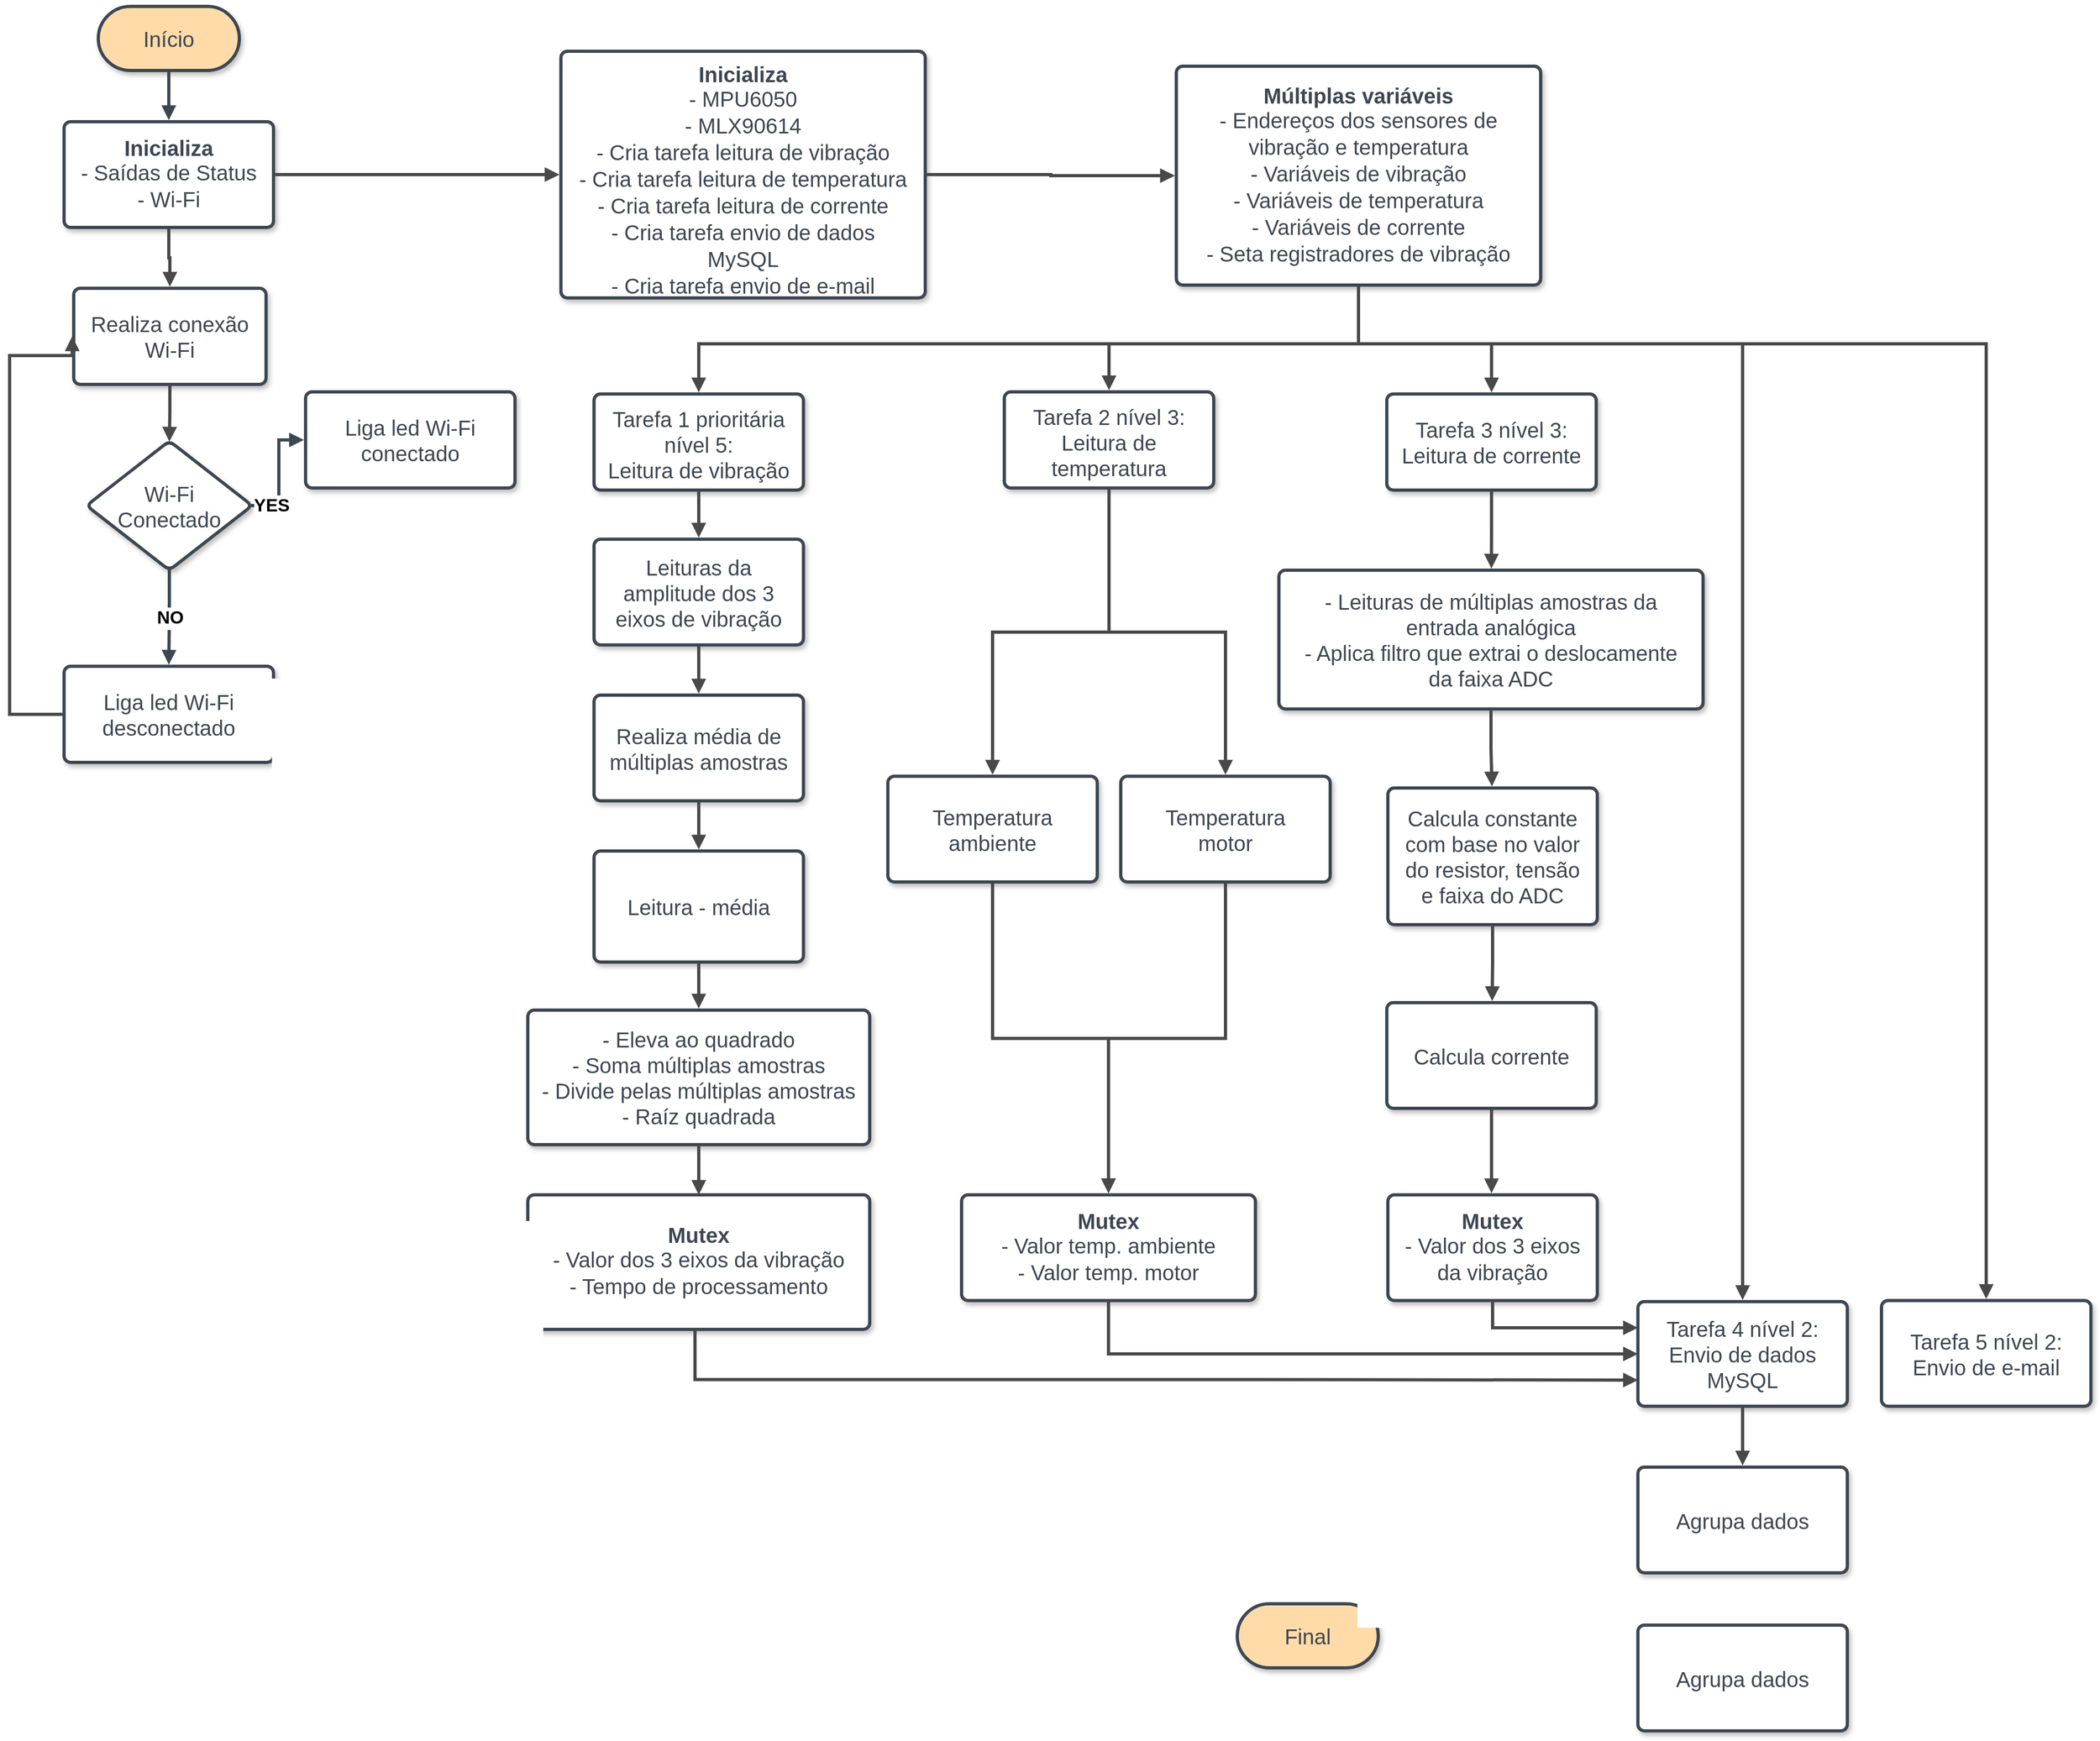 <mxfile version="24.8.0">
  <diagram name="Página-1" id="wW6nHEFgZ6jUK7Zu2He9">
    <mxGraphModel dx="2316" dy="1256" grid="1" gridSize="10" guides="1" tooltips="1" connect="1" arrows="1" fold="1" page="1" pageScale="1" pageWidth="1500" pageHeight="2400" math="0" shadow="0">
      <root>
        <mxCell id="0" />
        <mxCell id="1" parent="0" />
        <mxCell id="kIneLuP9A-6rgGFjxoqg-49" value="Início" style="html=1;overflow=block;blockSpacing=1;whiteSpace=wrap;rounded=1;arcSize=50;fontSize=20;fontFamily=Helvetica;fontColor=#3d4752;align=center;spacing=11.3;strokeColor=#3d4752;strokeOpacity=100;fillOpacity=100;shadow=1;fillColor=#ffdba9;strokeWidth=3;lucidId=YGcM8_aNu0eV;" vertex="1" parent="1">
          <mxGeometry x="141" y="54" width="132" height="60" as="geometry" />
        </mxCell>
        <mxCell id="kIneLuP9A-6rgGFjxoqg-50" value="&lt;div style=&quot;display: flex; justify-content: center; text-align: center; align-items: baseline; font-size: 0; line-height: 1.25;margin-top: -2px;&quot;&gt;&lt;span&gt;&lt;span style=&quot;font-size:20px;color:#3d4752;font-weight: bold;font-family: Helvetica;&quot;&gt;Inicializa&lt;/span&gt;&lt;span style=&quot;font-size:20px;color:#3d4752;font-family: Helvetica;&quot;&gt;&#xa;&lt;/span&gt;&lt;/span&gt;&lt;/div&gt;&lt;div style=&quot;display: flex; justify-content: center; text-align: center; align-items: baseline; font-size: 0; line-height: 1.25;margin-top: -2px;&quot;&gt;&lt;span&gt;&lt;span style=&quot;font-size:20px;color:#3d4752;font-family: Helvetica;&quot;&gt;- Saídas de Status&#xa;- Wi-Fi&lt;/span&gt;&lt;/span&gt;&lt;/div&gt;" style="html=1;overflow=block;blockSpacing=1;whiteSpace=wrap;fontSize=13;fontFamily=Helvetica;spacing=11.3;strokeColor=#3d4752;strokeOpacity=100;fillOpacity=100;rounded=1;absoluteArcSize=1;arcSize=12;shadow=1;fillColor=#ffffff;strokeWidth=3;lucidId=YGcM0Bxgonje;" vertex="1" parent="1">
          <mxGeometry x="109" y="162" width="196" height="99" as="geometry" />
        </mxCell>
        <mxCell id="kIneLuP9A-6rgGFjxoqg-51" value="" style="html=1;jettySize=18;whiteSpace=wrap;fontSize=13;fontFamily=Helvetica;strokeColor=#3d4752;strokeOpacity=100;strokeWidth=3;rounded=1;arcSize=0;edgeStyle=orthogonalEdgeStyle;startArrow=none;endArrow=block;endFill=1;exitX=0.5;exitY=1.025;exitPerimeter=0;entryX=0.5;entryY=-0.015;entryPerimeter=0;lucidId=YGcMHoneriRA;" edge="1" parent="1" source="kIneLuP9A-6rgGFjxoqg-49" target="kIneLuP9A-6rgGFjxoqg-50">
          <mxGeometry width="100" height="100" relative="1" as="geometry">
            <Array as="points" />
          </mxGeometry>
        </mxCell>
        <mxCell id="kIneLuP9A-6rgGFjxoqg-52" value="Realiza conexão Wi-Fi" style="html=1;overflow=block;blockSpacing=1;whiteSpace=wrap;fontSize=20;fontFamily=Helvetica;fontColor=#3d4752;align=center;spacing=11.3;strokeColor=#3d4752;strokeOpacity=100;fillOpacity=100;rounded=1;absoluteArcSize=1;arcSize=12;shadow=1;fillColor=#ffffff;strokeWidth=3;lucidId=BNcwj2-kDnB~;" vertex="1" parent="1">
          <mxGeometry x="118" y="318" width="180" height="90" as="geometry" />
        </mxCell>
        <mxCell id="kIneLuP9A-6rgGFjxoqg-53" value="Final" style="html=1;overflow=block;blockSpacing=1;whiteSpace=wrap;rounded=1;arcSize=50;fontSize=20;fontFamily=Helvetica;fontColor=#3d4752;align=center;spacing=11.3;strokeColor=#3d4752;strokeOpacity=100;fillOpacity=100;shadow=1;fillColor=#ffdba9;strokeWidth=3;lucidId=t1cwyaAYWCxq;" vertex="1" parent="1">
          <mxGeometry x="1207" y="1550" width="132" height="60" as="geometry" />
        </mxCell>
        <mxCell id="kIneLuP9A-6rgGFjxoqg-54" value="Wi-Fi Conectado" style="html=1;overflow=block;blockSpacing=1;whiteSpace=wrap;rhombus;fontSize=20;fontFamily=Helvetica;fontColor=#3d4752;align=center;spacing=11.3;strokeColor=#3d4752;strokeOpacity=100;fillOpacity=100;rounded=1;absoluteArcSize=1;arcSize=12;shadow=1;fillColor=#ffffff;strokeWidth=3;lucidId=dkLjF0y4hUUD;" vertex="1" parent="1">
          <mxGeometry x="130" y="461" width="155" height="121" as="geometry" />
        </mxCell>
        <mxCell id="kIneLuP9A-6rgGFjxoqg-55" value="" style="html=1;jettySize=18;whiteSpace=wrap;fontSize=16.7;fontFamily=Helvetica;fontStyle=1;strokeColor=#3d4752;strokeOpacity=100;strokeWidth=3;rounded=1;arcSize=0;edgeStyle=orthogonalEdgeStyle;startArrow=none;endArrow=block;endFill=1;exitX=0.991;exitY=0.5;exitPerimeter=0;entryX=-0.008;entryY=0.5;entryPerimeter=0;lucidId=dkLj98RTN1pg;" edge="1" parent="1" source="kIneLuP9A-6rgGFjxoqg-54" target="kIneLuP9A-6rgGFjxoqg-69">
          <mxGeometry width="100" height="100" relative="1" as="geometry">
            <Array as="points" />
          </mxGeometry>
        </mxCell>
        <mxCell id="kIneLuP9A-6rgGFjxoqg-56" value="YES" style="text;html=1;resizable=0;labelBackgroundColor=default;align=center;verticalAlign=middle;fontStyle=1;fontSize=16.7;" vertex="1" parent="kIneLuP9A-6rgGFjxoqg-55">
          <mxGeometry x="-0.662" relative="1" as="geometry">
            <mxPoint as="offset" />
          </mxGeometry>
        </mxCell>
        <mxCell id="kIneLuP9A-6rgGFjxoqg-57" value="" style="html=1;jettySize=18;whiteSpace=wrap;fontSize=16.7;fontFamily=Helvetica;fontStyle=1;strokeColor=#3d4752;strokeOpacity=100;strokeWidth=3;rounded=1;arcSize=0;edgeStyle=orthogonalEdgeStyle;startArrow=none;endArrow=block;endFill=1;exitX=0.5;exitY=0.995;exitPerimeter=0;entryX=0.5;entryY=-0.017;entryPerimeter=0;lucidId=dkLjdHbdrjaG;" edge="1" parent="1" source="kIneLuP9A-6rgGFjxoqg-54" target="kIneLuP9A-6rgGFjxoqg-61">
          <mxGeometry width="100" height="100" relative="1" as="geometry">
            <Array as="points" />
          </mxGeometry>
        </mxCell>
        <mxCell id="kIneLuP9A-6rgGFjxoqg-58" value="NO" style="text;html=1;resizable=0;labelBackgroundColor=default;align=center;verticalAlign=middle;fontStyle=1;fontSize=16.7;" vertex="1" parent="kIneLuP9A-6rgGFjxoqg-57">
          <mxGeometry relative="1" as="geometry" />
        </mxCell>
        <mxCell id="kIneLuP9A-6rgGFjxoqg-59" value="Tarefa 1 prioritária nível 5:  &#xa;Leitura de vibração" style="html=1;overflow=block;blockSpacing=1;whiteSpace=wrap;fontSize=20;fontFamily=Helvetica;fontColor=#3d4752;align=center;spacing=11.3;strokeColor=#3d4752;strokeOpacity=100;fillOpacity=100;rounded=1;absoluteArcSize=1;arcSize=12;shadow=1;fillColor=#ffffff;strokeWidth=3;lucidId=qlLjAP7d3Pub;" vertex="1" parent="1">
          <mxGeometry x="605" y="417" width="196" height="90" as="geometry" />
        </mxCell>
        <mxCell id="kIneLuP9A-6rgGFjxoqg-60" value="" style="html=1;jettySize=18;whiteSpace=wrap;fontSize=13;strokeColor=#494949;strokeWidth=3;rounded=1;arcSize=0;edgeStyle=orthogonalEdgeStyle;startArrow=none;endArrow=block;endFill=1;exitX=0.5;exitY=1.015;exitPerimeter=0;entryX=0.5;entryY=-0.017;entryPerimeter=0;lucidId=LmLjzipSwg8A;" edge="1" parent="1" source="kIneLuP9A-6rgGFjxoqg-50" target="kIneLuP9A-6rgGFjxoqg-52">
          <mxGeometry width="100" height="100" relative="1" as="geometry">
            <Array as="points" />
          </mxGeometry>
        </mxCell>
        <mxCell id="kIneLuP9A-6rgGFjxoqg-61" value="Liga led Wi-Fi desconectado" style="html=1;overflow=block;blockSpacing=1;whiteSpace=wrap;fontSize=20;fontFamily=Helvetica;fontColor=#3d4752;align=center;spacing=11.3;strokeColor=#3d4752;strokeOpacity=100;fillOpacity=100;rounded=1;absoluteArcSize=1;arcSize=12;shadow=1;fillColor=#ffffff;strokeWidth=3;lucidId=WnLjBUgtpYF_;" vertex="1" parent="1">
          <mxGeometry x="109" y="672" width="196" height="90" as="geometry" />
        </mxCell>
        <mxCell id="kIneLuP9A-6rgGFjxoqg-62" value="" style="html=1;jettySize=18;whiteSpace=wrap;fontSize=13;strokeColor=#494949;strokeWidth=3;rounded=1;arcSize=0;edgeStyle=orthogonalEdgeStyle;startArrow=none;endArrow=block;endFill=1;exitX=0.5;exitY=1.017;exitPerimeter=0;entryX=0.5;entryY=0.005;entryPerimeter=0;lucidId=8uLjnlYUT5LJ;" edge="1" parent="1" source="kIneLuP9A-6rgGFjxoqg-52" target="kIneLuP9A-6rgGFjxoqg-54">
          <mxGeometry width="100" height="100" relative="1" as="geometry">
            <Array as="points" />
          </mxGeometry>
        </mxCell>
        <mxCell id="kIneLuP9A-6rgGFjxoqg-63" value="" style="html=1;jettySize=18;whiteSpace=wrap;fontSize=13;strokeColor=#494949;strokeWidth=3;rounded=1;arcSize=0;edgeStyle=orthogonalEdgeStyle;startArrow=none;endArrow=block;endFill=1;exitX=-0.008;exitY=0.5;exitPerimeter=0;entryX=-0.008;entryY=0.5;entryPerimeter=0;lucidId=kwLjcKJRYvCY;" edge="1" parent="1" source="kIneLuP9A-6rgGFjxoqg-61" target="kIneLuP9A-6rgGFjxoqg-52">
          <mxGeometry width="100" height="100" relative="1" as="geometry">
            <Array as="points">
              <mxPoint x="58" y="717" />
              <mxPoint x="58" y="381" />
            </Array>
          </mxGeometry>
        </mxCell>
        <mxCell id="kIneLuP9A-6rgGFjxoqg-64" value="Tarefa 2 nível 3: &#xa;Leitura de temperatura" style="html=1;overflow=block;blockSpacing=1;whiteSpace=wrap;fontSize=20;fontFamily=Helvetica;fontColor=#3d4752;align=center;spacing=11.3;strokeColor=#3d4752;strokeOpacity=100;fillOpacity=100;rounded=1;absoluteArcSize=1;arcSize=12;shadow=1;fillColor=#ffffff;strokeWidth=3;lucidId=HxLj36Be4zOr;" vertex="1" parent="1">
          <mxGeometry x="989" y="415" width="196" height="90" as="geometry" />
        </mxCell>
        <mxCell id="kIneLuP9A-6rgGFjxoqg-65" value="Tarefa 3 nível 3: &#xa;Leitura de corrente" style="html=1;overflow=block;blockSpacing=1;whiteSpace=wrap;fontSize=20;fontFamily=Helvetica;fontColor=#3d4752;align=center;spacing=11.3;strokeColor=#3d4752;strokeOpacity=100;fillOpacity=100;rounded=1;absoluteArcSize=1;arcSize=12;shadow=1;fillColor=#ffffff;strokeWidth=3;lucidId=NyLjOp56AqbX;" vertex="1" parent="1">
          <mxGeometry x="1347" y="417" width="196" height="90" as="geometry" />
        </mxCell>
        <mxCell id="kIneLuP9A-6rgGFjxoqg-66" value="Tarefa 4 nível 2: &#xa;Envio de dados MySQL" style="html=1;overflow=block;blockSpacing=1;whiteSpace=wrap;fontSize=20;fontFamily=Helvetica;fontColor=#3d4752;align=center;spacing=11.3;strokeColor=#3d4752;strokeOpacity=100;fillOpacity=100;rounded=1;absoluteArcSize=1;arcSize=12;shadow=1;fillColor=#ffffff;strokeWidth=3;lucidId=rzLjJsJPlAcu;" vertex="1" parent="1">
          <mxGeometry x="1582" y="1267" width="196" height="98" as="geometry" />
        </mxCell>
        <mxCell id="kIneLuP9A-6rgGFjxoqg-67" value="Tarefa 5 nível 2: &#xa;Envio de e-mail" style="html=1;overflow=block;blockSpacing=1;whiteSpace=wrap;fontSize=20;fontFamily=Helvetica;fontColor=#3d4752;align=center;spacing=11.3;strokeColor=#3d4752;strokeOpacity=100;fillOpacity=100;rounded=1;absoluteArcSize=1;arcSize=12;shadow=1;fillColor=#ffffff;strokeWidth=3;lucidId=aALjpcRrlFdX;" vertex="1" parent="1">
          <mxGeometry x="1810" y="1266" width="196" height="99" as="geometry" />
        </mxCell>
        <mxCell id="kIneLuP9A-6rgGFjxoqg-68" value="&lt;div style=&quot;display: flex; justify-content: center; text-align: center; align-items: baseline; font-size: 0; line-height: 1.25;margin-top: -2px;&quot;&gt;&lt;span&gt;&lt;span style=&quot;font-size:20px;color:#3d4752;font-weight: bold;font-family: Helvetica;&quot;&gt;Inicializa&lt;/span&gt;&lt;span style=&quot;font-size:20px;color:#3d4752;font-family: Helvetica;&quot;&gt;&#xa;&lt;/span&gt;&lt;/span&gt;&lt;/div&gt;&lt;div style=&quot;display: flex; justify-content: center; text-align: center; align-items: baseline; font-size: 0; line-height: 1.25;margin-top: -2px;&quot;&gt;&lt;span&gt;&lt;span style=&quot;font-size:20px;color:#3d4752;font-family: Helvetica;&quot;&gt;- MPU6050&#xa;- MLX90614&#xa;- Cria tarefa leitura de vibração&#xa;- Cria tarefa leitura de temperatura&#xa;- Cria tarefa leitura de corrente&#xa;- Cria tarefa envio de dados MySQL&#xa;- Cria tarefa envio de e-mail&lt;/span&gt;&lt;/span&gt;&lt;/div&gt;" style="html=1;overflow=block;blockSpacing=1;whiteSpace=wrap;fontSize=13;fontFamily=Helvetica;spacing=11.3;strokeColor=#3d4752;strokeOpacity=100;fillOpacity=100;rounded=1;absoluteArcSize=1;arcSize=12;shadow=1;fillColor=#ffffff;strokeWidth=3;lucidId=uBLjPLhFOQ6O;" vertex="1" parent="1">
          <mxGeometry x="574" y="96" width="341" height="231" as="geometry" />
        </mxCell>
        <mxCell id="kIneLuP9A-6rgGFjxoqg-69" value="Liga led Wi-Fi conectado" style="html=1;overflow=block;blockSpacing=1;whiteSpace=wrap;fontSize=20;fontFamily=Helvetica;fontColor=#3d4752;align=center;spacing=11.3;strokeColor=#3d4752;strokeOpacity=100;fillOpacity=100;rounded=1;absoluteArcSize=1;arcSize=12;shadow=1;fillColor=#ffffff;strokeWidth=3;lucidId=9ILj2eCA24AJ;" vertex="1" parent="1">
          <mxGeometry x="335" y="415" width="196" height="90" as="geometry" />
        </mxCell>
        <mxCell id="kIneLuP9A-6rgGFjxoqg-70" value="" style="html=1;jettySize=18;whiteSpace=wrap;fontSize=13;strokeColor=#494949;strokeWidth=3;rounded=1;arcSize=0;edgeStyle=orthogonalEdgeStyle;startArrow=none;endArrow=block;endFill=1;exitX=1.008;exitY=0.5;exitPerimeter=0;entryX=-0.004;entryY=0.5;entryPerimeter=0;lucidId=MKLjdU4m0gIh;" edge="1" parent="1" source="kIneLuP9A-6rgGFjxoqg-50" target="kIneLuP9A-6rgGFjxoqg-68">
          <mxGeometry width="100" height="100" relative="1" as="geometry">
            <Array as="points" />
          </mxGeometry>
        </mxCell>
        <mxCell id="kIneLuP9A-6rgGFjxoqg-71" value="Realiza média de múltiplas amostras" style="html=1;overflow=block;blockSpacing=1;whiteSpace=wrap;fontSize=20;fontFamily=Helvetica;fontColor=#3d4752;align=center;spacing=11.3;strokeColor=#3d4752;strokeOpacity=100;fillOpacity=100;rounded=1;absoluteArcSize=1;arcSize=12;shadow=1;fillColor=#ffffff;strokeWidth=3;lucidId=XNLjQ~LqRRBE;" vertex="1" parent="1">
          <mxGeometry x="605" y="699" width="196" height="99" as="geometry" />
        </mxCell>
        <mxCell id="kIneLuP9A-6rgGFjxoqg-72" value="&lt;div style=&quot;display: flex; justify-content: center; text-align: center; align-items: baseline; font-size: 0; line-height: 1.25;margin-top: -2px;&quot;&gt;&lt;span&gt;&lt;span style=&quot;font-size:20px;color:#3d4752;font-weight: bold;font-family: Helvetica;&quot;&gt;Múltiplas variáveis&lt;/span&gt;&lt;span style=&quot;font-size:20px;color:#3d4752;font-family: Helvetica;&quot;&gt;&#xa;&lt;/span&gt;&lt;/span&gt;&lt;/div&gt;&lt;div style=&quot;display: flex; justify-content: center; text-align: center; align-items: baseline; font-size: 0; line-height: 1.25;margin-top: -2px;&quot;&gt;&lt;span&gt;&lt;span style=&quot;font-size:20px;color:#3d4752;font-family: Helvetica;&quot;&gt;- Endereços dos sensores de vibração e temperatura&#xa;- Variáveis de vibração&#xa;- Variáveis de temperatura&#xa;- Variáveis de corrente&#xa;- Seta registradores de vibração&lt;/span&gt;&lt;/span&gt;&lt;/div&gt;" style="html=1;overflow=block;blockSpacing=1;whiteSpace=wrap;fontSize=13;fontFamily=Helvetica;spacing=11.3;strokeColor=#3d4752;strokeOpacity=100;fillOpacity=100;rounded=1;absoluteArcSize=1;arcSize=12;shadow=1;fillColor=#ffffff;strokeWidth=3;lucidId=vPLjcjZQjcOV;" vertex="1" parent="1">
          <mxGeometry x="1150" y="110" width="341" height="205" as="geometry" />
        </mxCell>
        <mxCell id="kIneLuP9A-6rgGFjxoqg-73" value="" style="html=1;jettySize=18;whiteSpace=wrap;fontSize=13;strokeColor=#494949;strokeWidth=3;rounded=1;arcSize=0;edgeStyle=orthogonalEdgeStyle;startArrow=none;endArrow=block;endFill=1;exitX=1.004;exitY=0.5;exitPerimeter=0;entryX=-0.004;entryY=0.5;entryPerimeter=0;lucidId=t3LjrtY-mKKk;" edge="1" parent="1" source="kIneLuP9A-6rgGFjxoqg-68" target="kIneLuP9A-6rgGFjxoqg-72">
          <mxGeometry width="100" height="100" relative="1" as="geometry">
            <Array as="points" />
          </mxGeometry>
        </mxCell>
        <mxCell id="kIneLuP9A-6rgGFjxoqg-74" value="Leituras da amplitude dos 3 eixos de vibração" style="html=1;overflow=block;blockSpacing=1;whiteSpace=wrap;fontSize=20;fontFamily=Helvetica;fontColor=#3d4752;align=center;spacing=11.3;strokeColor=#3d4752;strokeOpacity=100;fillOpacity=100;rounded=1;absoluteArcSize=1;arcSize=12;shadow=1;fillColor=#ffffff;strokeWidth=3;lucidId=A~LjZP-bUil.;" vertex="1" parent="1">
          <mxGeometry x="605" y="553" width="196" height="99" as="geometry" />
        </mxCell>
        <mxCell id="kIneLuP9A-6rgGFjxoqg-75" value="Leitura - média" style="html=1;overflow=block;blockSpacing=1;whiteSpace=wrap;fontSize=20;fontFamily=Helvetica;fontColor=#3d4752;align=center;spacing=11.3;strokeColor=#3d4752;strokeOpacity=100;fillOpacity=100;rounded=1;absoluteArcSize=1;arcSize=12;shadow=1;fillColor=#ffffff;strokeWidth=3;lucidId=PeMj283qj-oA;" vertex="1" parent="1">
          <mxGeometry x="605" y="845" width="196" height="104" as="geometry" />
        </mxCell>
        <mxCell id="kIneLuP9A-6rgGFjxoqg-76" value="Temperatura&#xa;ambiente" style="html=1;overflow=block;blockSpacing=1;whiteSpace=wrap;fontSize=20;fontFamily=Helvetica;fontColor=#3d4752;align=center;spacing=11.3;strokeColor=#3d4752;strokeOpacity=100;fillOpacity=100;rounded=1;absoluteArcSize=1;arcSize=12;shadow=1;fillColor=#ffffff;strokeWidth=3;lucidId=rtMj4EFjBH4M;" vertex="1" parent="1">
          <mxGeometry x="880" y="775" width="196" height="99" as="geometry" />
        </mxCell>
        <mxCell id="kIneLuP9A-6rgGFjxoqg-77" value="Temperatura&#xa;motor" style="html=1;overflow=block;blockSpacing=1;whiteSpace=wrap;fontSize=20;fontFamily=Helvetica;fontColor=#3d4752;align=center;spacing=11.3;strokeColor=#3d4752;strokeOpacity=100;fillOpacity=100;rounded=1;absoluteArcSize=1;arcSize=12;shadow=1;fillColor=#ffffff;strokeWidth=3;lucidId=XtMjKPEEW~Cp;" vertex="1" parent="1">
          <mxGeometry x="1098" y="775" width="196" height="99" as="geometry" />
        </mxCell>
        <mxCell id="kIneLuP9A-6rgGFjxoqg-78" value="- Eleva ao quadrado&#xa;- Soma múltiplas amostras&#xa;- Divide pelas múltiplas amostras&#xa;- Raíz quadrada" style="html=1;overflow=block;blockSpacing=1;whiteSpace=wrap;fontSize=20;fontFamily=Helvetica;fontColor=#3d4752;align=center;spacing=11.3;strokeColor=#3d4752;strokeOpacity=100;fillOpacity=100;rounded=1;absoluteArcSize=1;arcSize=12;shadow=1;fillColor=#ffffff;strokeWidth=3;lucidId=wdOjxjT~BS-Q;" vertex="1" parent="1">
          <mxGeometry x="543" y="994" width="320" height="126" as="geometry" />
        </mxCell>
        <mxCell id="kIneLuP9A-6rgGFjxoqg-79" value="- Leituras de múltiplas amostras da entrada analógica&#xa;- Aplica filtro que extrai o deslocamente da faixa ADC" style="html=1;overflow=block;blockSpacing=1;whiteSpace=wrap;fontSize=20;fontFamily=Helvetica;fontColor=#3d4752;align=center;spacing=11.3;strokeColor=#3d4752;strokeOpacity=100;fillOpacity=100;rounded=1;absoluteArcSize=1;arcSize=12;shadow=1;fillColor=#ffffff;strokeWidth=3;lucidId=dkOjYEfTatYL;" vertex="1" parent="1">
          <mxGeometry x="1246" y="582" width="397" height="130" as="geometry" />
        </mxCell>
        <mxCell id="kIneLuP9A-6rgGFjxoqg-80" value="Calcula constante com base no valor do resistor, tensão e faixa do ADC  " style="html=1;overflow=block;blockSpacing=1;whiteSpace=wrap;fontSize=20;fontFamily=Helvetica;fontColor=#3d4752;align=center;spacing=11.3;strokeColor=#3d4752;strokeOpacity=100;fillOpacity=100;rounded=1;absoluteArcSize=1;arcSize=12;shadow=1;fillColor=#ffffff;strokeWidth=3;lucidId=mtOjdV8swVLO;" vertex="1" parent="1">
          <mxGeometry x="1348" y="786" width="196" height="128" as="geometry" />
        </mxCell>
        <mxCell id="kIneLuP9A-6rgGFjxoqg-81" value="Calcula corrente" style="html=1;overflow=block;blockSpacing=1;whiteSpace=wrap;fontSize=20;fontFamily=Helvetica;fontColor=#3d4752;align=center;spacing=11.3;strokeColor=#3d4752;strokeOpacity=100;fillOpacity=100;rounded=1;absoluteArcSize=1;arcSize=12;shadow=1;fillColor=#ffffff;strokeWidth=3;lucidId=ZwOj.ghcBY6T;" vertex="1" parent="1">
          <mxGeometry x="1347" y="987" width="196" height="99" as="geometry" />
        </mxCell>
        <mxCell id="kIneLuP9A-6rgGFjxoqg-83" value="&lt;div style=&quot;display: flex; justify-content: center; text-align: center; align-items: baseline; font-size: 0; line-height: 1.25;margin-top: -2px;&quot;&gt;&lt;span&gt;&lt;span style=&quot;font-size:20px;color:#3d4752;font-weight: bold;font-family: Helvetica;&quot;&gt;Mutex&lt;/span&gt;&lt;span style=&quot;font-size:20px;color:#3d4752;font-family: Helvetica;&quot;&gt;&#xa;&lt;/span&gt;&lt;/span&gt;&lt;/div&gt;&lt;div style=&quot;display: flex; justify-content: center; text-align: center; align-items: baseline; font-size: 0; line-height: 1.25;margin-top: -2px;&quot;&gt;&lt;span&gt;&lt;span style=&quot;font-size:20px;color:#3d4752;font-family: Helvetica;&quot;&gt; -  Valor temp. ambiente&#xa;- Valor temp. motor&lt;/span&gt;&lt;/span&gt;&lt;/div&gt;" style="html=1;overflow=block;blockSpacing=1;whiteSpace=wrap;fontSize=13;fontFamily=Helvetica;spacing=11.3;strokeColor=#3d4752;strokeOpacity=100;fillOpacity=100;rounded=1;absoluteArcSize=1;arcSize=12;shadow=1;fillColor=#ffffff;strokeWidth=3;lucidId=1POj_GI9XOov;" vertex="1" parent="1">
          <mxGeometry x="949" y="1167" width="275" height="99" as="geometry" />
        </mxCell>
        <mxCell id="kIneLuP9A-6rgGFjxoqg-84" value="" style="html=1;jettySize=18;whiteSpace=wrap;fontSize=13;strokeColor=#494949;strokeWidth=3;rounded=1;arcSize=0;edgeStyle=orthogonalEdgeStyle;startArrow=none;endArrow=block;endFill=1;exitX=0.5;exitY=1.007;exitPerimeter=0;entryX=0.5;entryY=-0.017;entryPerimeter=0;lucidId=UZOjztU20CFT;" edge="1" parent="1" source="kIneLuP9A-6rgGFjxoqg-72" target="kIneLuP9A-6rgGFjxoqg-59">
          <mxGeometry width="100" height="100" relative="1" as="geometry">
            <Array as="points">
              <mxPoint x="1321" y="370" />
              <mxPoint x="703" y="370" />
            </Array>
          </mxGeometry>
        </mxCell>
        <mxCell id="kIneLuP9A-6rgGFjxoqg-85" value="" style="html=1;jettySize=18;whiteSpace=wrap;fontSize=13;strokeColor=#494949;strokeWidth=3;rounded=1;arcSize=0;edgeStyle=orthogonalEdgeStyle;startArrow=none;endArrow=block;endFill=1;exitX=0.5;exitY=1.007;exitPerimeter=0;entryX=0.5;entryY=-0.017;entryPerimeter=0;lucidId=ZZOj~6Jdbbv.;" edge="1" parent="1" source="kIneLuP9A-6rgGFjxoqg-72" target="kIneLuP9A-6rgGFjxoqg-64">
          <mxGeometry width="100" height="100" relative="1" as="geometry">
            <Array as="points">
              <mxPoint x="1320" y="370" />
              <mxPoint x="1087" y="370" />
            </Array>
          </mxGeometry>
        </mxCell>
        <mxCell id="kIneLuP9A-6rgGFjxoqg-86" value="" style="html=1;jettySize=18;whiteSpace=wrap;fontSize=13;strokeColor=#494949;strokeWidth=3;rounded=1;arcSize=0;edgeStyle=orthogonalEdgeStyle;startArrow=none;endArrow=block;endFill=1;exitX=0.5;exitY=1.007;exitPerimeter=0;entryX=0.5;entryY=-0.017;entryPerimeter=0;lucidId=4ZOji4YNaRn5;" edge="1" parent="1" source="kIneLuP9A-6rgGFjxoqg-72" target="kIneLuP9A-6rgGFjxoqg-65">
          <mxGeometry width="100" height="100" relative="1" as="geometry">
            <Array as="points">
              <mxPoint x="1320" y="370" />
              <mxPoint x="1445" y="370" />
            </Array>
          </mxGeometry>
        </mxCell>
        <mxCell id="kIneLuP9A-6rgGFjxoqg-87" value="" style="html=1;jettySize=18;whiteSpace=wrap;fontSize=13;strokeColor=#494949;strokeWidth=3;rounded=1;arcSize=0;edgeStyle=orthogonalEdgeStyle;startArrow=none;endArrow=block;endFill=1;exitX=0.5;exitY=1.017;exitPerimeter=0;entryX=0.5;entryY=-0.015;entryPerimeter=0;lucidId=a0OjAhY~SQK2;" edge="1" parent="1" source="kIneLuP9A-6rgGFjxoqg-64" target="kIneLuP9A-6rgGFjxoqg-76">
          <mxGeometry width="100" height="100" relative="1" as="geometry">
            <Array as="points" />
          </mxGeometry>
        </mxCell>
        <mxCell id="kIneLuP9A-6rgGFjxoqg-88" value="" style="html=1;jettySize=18;whiteSpace=wrap;fontSize=13;strokeColor=#494949;strokeWidth=3;rounded=1;arcSize=0;edgeStyle=orthogonalEdgeStyle;startArrow=none;endArrow=block;endFill=1;exitX=0.5;exitY=1.017;exitPerimeter=0;entryX=0.5;entryY=-0.015;entryPerimeter=0;lucidId=e0OjhuxzHNOI;" edge="1" parent="1" source="kIneLuP9A-6rgGFjxoqg-64" target="kIneLuP9A-6rgGFjxoqg-77">
          <mxGeometry width="100" height="100" relative="1" as="geometry">
            <Array as="points" />
          </mxGeometry>
        </mxCell>
        <mxCell id="kIneLuP9A-6rgGFjxoqg-89" value="" style="html=1;jettySize=18;whiteSpace=wrap;fontSize=13;strokeColor=#494949;strokeWidth=3;rounded=1;arcSize=0;edgeStyle=orthogonalEdgeStyle;startArrow=none;endArrow=block;endFill=1;exitX=0.5;exitY=1.015;exitPerimeter=0;entryX=0.5;entryY=-0.015;entryPerimeter=0;lucidId=I1OjzcumEx85;" edge="1" parent="1" source="kIneLuP9A-6rgGFjxoqg-76" target="kIneLuP9A-6rgGFjxoqg-83">
          <mxGeometry width="100" height="100" relative="1" as="geometry">
            <Array as="points" />
          </mxGeometry>
        </mxCell>
        <mxCell id="kIneLuP9A-6rgGFjxoqg-90" value="" style="html=1;jettySize=18;whiteSpace=wrap;fontSize=13;strokeColor=#494949;strokeWidth=3;rounded=1;arcSize=0;edgeStyle=orthogonalEdgeStyle;startArrow=none;endArrow=block;endFill=1;exitX=0.5;exitY=1.015;exitPerimeter=0;entryX=0.5;entryY=-0.015;entryPerimeter=0;lucidId=L1OjMPoMIq7t;" edge="1" parent="1" source="kIneLuP9A-6rgGFjxoqg-77" target="kIneLuP9A-6rgGFjxoqg-83">
          <mxGeometry width="100" height="100" relative="1" as="geometry">
            <Array as="points" />
          </mxGeometry>
        </mxCell>
        <mxCell id="kIneLuP9A-6rgGFjxoqg-91" value="" style="html=1;jettySize=18;whiteSpace=wrap;fontSize=13;strokeColor=#494949;strokeWidth=3;rounded=1;arcSize=0;edgeStyle=orthogonalEdgeStyle;startArrow=none;endArrow=block;endFill=1;exitX=0.5;exitY=1.017;exitPerimeter=0;entryX=0.5;entryY=-0.015;entryPerimeter=0;lucidId=21Oj8GRGzVl7;" edge="1" parent="1" source="kIneLuP9A-6rgGFjxoqg-59" target="kIneLuP9A-6rgGFjxoqg-74">
          <mxGeometry width="100" height="100" relative="1" as="geometry">
            <Array as="points" />
          </mxGeometry>
        </mxCell>
        <mxCell id="kIneLuP9A-6rgGFjxoqg-92" value="" style="html=1;jettySize=18;whiteSpace=wrap;fontSize=13;strokeColor=#494949;strokeWidth=3;rounded=1;arcSize=0;edgeStyle=orthogonalEdgeStyle;startArrow=none;endArrow=block;endFill=1;exitX=0.5;exitY=1.015;exitPerimeter=0;entryX=0.5;entryY=-0.015;entryPerimeter=0;lucidId=71Oj_WstpDVK;" edge="1" parent="1" source="kIneLuP9A-6rgGFjxoqg-74" target="kIneLuP9A-6rgGFjxoqg-71">
          <mxGeometry width="100" height="100" relative="1" as="geometry">
            <Array as="points" />
          </mxGeometry>
        </mxCell>
        <mxCell id="kIneLuP9A-6rgGFjxoqg-93" value="" style="html=1;jettySize=18;whiteSpace=wrap;fontSize=13;strokeColor=#494949;strokeWidth=3;rounded=1;arcSize=0;edgeStyle=orthogonalEdgeStyle;startArrow=none;endArrow=block;endFill=1;exitX=0.5;exitY=1.015;exitPerimeter=0;entryX=0.5;entryY=-0.014;entryPerimeter=0;lucidId=-1OjSI3TuC2g;" edge="1" parent="1" source="kIneLuP9A-6rgGFjxoqg-71" target="kIneLuP9A-6rgGFjxoqg-75">
          <mxGeometry width="100" height="100" relative="1" as="geometry">
            <Array as="points" />
          </mxGeometry>
        </mxCell>
        <mxCell id="kIneLuP9A-6rgGFjxoqg-94" value="" style="html=1;jettySize=18;whiteSpace=wrap;fontSize=13;strokeColor=#494949;strokeWidth=3;rounded=1;arcSize=0;edgeStyle=orthogonalEdgeStyle;startArrow=none;endArrow=block;endFill=1;exitX=0.5;exitY=1.014;exitPerimeter=0;entryX=0.5;entryY=-0.012;entryPerimeter=0;lucidId=.1OjHbTHSmcL;" edge="1" parent="1" source="kIneLuP9A-6rgGFjxoqg-75" target="kIneLuP9A-6rgGFjxoqg-78">
          <mxGeometry width="100" height="100" relative="1" as="geometry">
            <Array as="points" />
          </mxGeometry>
        </mxCell>
        <mxCell id="kIneLuP9A-6rgGFjxoqg-96" value="" style="html=1;jettySize=18;whiteSpace=wrap;fontSize=13;strokeColor=#494949;strokeWidth=3;rounded=1;arcSize=0;edgeStyle=orthogonalEdgeStyle;startArrow=none;endArrow=block;endFill=1;exitX=0.5;exitY=1.017;exitPerimeter=0;entryX=0.501;entryY=-0.012;entryPerimeter=0;lucidId=g4OjU5X4FkTB;" edge="1" parent="1" source="kIneLuP9A-6rgGFjxoqg-65" target="kIneLuP9A-6rgGFjxoqg-79">
          <mxGeometry width="100" height="100" relative="1" as="geometry">
            <Array as="points" />
          </mxGeometry>
        </mxCell>
        <mxCell id="kIneLuP9A-6rgGFjxoqg-97" value="" style="html=1;jettySize=18;whiteSpace=wrap;fontSize=13;strokeColor=#494949;strokeWidth=3;rounded=1;arcSize=0;edgeStyle=orthogonalEdgeStyle;startArrow=none;endArrow=block;endFill=1;exitX=0.5;exitY=1.012;exitPerimeter=0;entryX=0.503;entryY=-0.015;entryPerimeter=0;lucidId=n4Ojw1gSP_Yg;" edge="1" parent="1" source="kIneLuP9A-6rgGFjxoqg-80" target="kIneLuP9A-6rgGFjxoqg-81">
          <mxGeometry width="100" height="100" relative="1" as="geometry">
            <Array as="points" />
          </mxGeometry>
        </mxCell>
        <mxCell id="kIneLuP9A-6rgGFjxoqg-98" value="" style="html=1;jettySize=18;whiteSpace=wrap;fontSize=13;strokeColor=#494949;strokeWidth=3;rounded=1;arcSize=0;edgeStyle=orthogonalEdgeStyle;startArrow=none;endArrow=block;endFill=1;exitX=0.5;exitY=1.012;exitPerimeter=0;entryX=0.497;entryY=-0.012;entryPerimeter=0;lucidId=O4OjG7.ol.qq;" edge="1" parent="1" source="kIneLuP9A-6rgGFjxoqg-79" target="kIneLuP9A-6rgGFjxoqg-80">
          <mxGeometry width="100" height="100" relative="1" as="geometry">
            <Array as="points" />
          </mxGeometry>
        </mxCell>
        <mxCell id="kIneLuP9A-6rgGFjxoqg-99" value="&lt;div style=&quot;display: flex; justify-content: center; text-align: center; align-items: baseline; font-size: 0; line-height: 1.25;margin-top: -2px;&quot;&gt;&lt;span&gt;&lt;span style=&quot;font-size:20px;color:#3d4752;font-weight: bold;font-family: Helvetica;&quot;&gt;Mutex&lt;/span&gt;&lt;span style=&quot;font-size:20px;color:#3d4752;font-family: Helvetica;&quot;&gt;&#xa;&lt;/span&gt;&lt;/span&gt;&lt;/div&gt;&lt;div style=&quot;display: flex; justify-content: center; text-align: center; align-items: baseline; font-size: 0; line-height: 1.25;margin-top: -2px;&quot;&gt;&lt;span&gt;&lt;span style=&quot;font-size:20px;color:#3d4752;font-family: Helvetica;&quot;&gt; - Valor dos 3 eixos da vibração&lt;/span&gt;&lt;/span&gt;&lt;/div&gt;" style="html=1;overflow=block;blockSpacing=1;whiteSpace=wrap;fontSize=13;fontFamily=Helvetica;spacing=11.3;strokeColor=#3d4752;strokeOpacity=100;fillOpacity=100;rounded=1;absoluteArcSize=1;arcSize=12;shadow=1;fillColor=#ffffff;strokeWidth=3;lucidId=.4OjOE916lod;" vertex="1" parent="1">
          <mxGeometry x="1348" y="1167" width="196" height="99" as="geometry" />
        </mxCell>
        <mxCell id="kIneLuP9A-6rgGFjxoqg-100" value="" style="html=1;jettySize=18;whiteSpace=wrap;fontSize=13;strokeColor=#494949;strokeWidth=3;rounded=1;arcSize=0;edgeStyle=orthogonalEdgeStyle;startArrow=none;endArrow=block;endFill=1;exitX=0.5;exitY=1.015;exitPerimeter=0;entryX=0.495;entryY=-0.015;entryPerimeter=0;lucidId=f5OjCOt4Zw9H;" edge="1" parent="1" source="kIneLuP9A-6rgGFjxoqg-81" target="kIneLuP9A-6rgGFjxoqg-99">
          <mxGeometry width="100" height="100" relative="1" as="geometry">
            <Array as="points" />
          </mxGeometry>
        </mxCell>
        <mxCell id="kIneLuP9A-6rgGFjxoqg-101" value="Agrupa dados" style="html=1;overflow=block;blockSpacing=1;whiteSpace=wrap;fontSize=20;fontFamily=Helvetica;fontColor=#3d4752;align=center;spacing=11.3;strokeColor=#3d4752;strokeOpacity=100;fillOpacity=100;rounded=1;absoluteArcSize=1;arcSize=12;shadow=1;fillColor=#ffffff;strokeWidth=3;lucidId=PaPjgZ5aMJZG;" vertex="1" parent="1">
          <mxGeometry x="1582" y="1422" width="196" height="99" as="geometry" />
        </mxCell>
        <mxCell id="kIneLuP9A-6rgGFjxoqg-102" value="" style="html=1;jettySize=18;whiteSpace=wrap;fontSize=13;strokeColor=#494949;strokeWidth=3;rounded=1;arcSize=0;edgeStyle=orthogonalEdgeStyle;startArrow=none;endArrow=block;endFill=1;exitX=0.5;exitY=1.007;exitPerimeter=0;entryX=0.5;entryY=-0.015;entryPerimeter=0;lucidId=QdPjecj9eyjl;" edge="1" parent="1" source="kIneLuP9A-6rgGFjxoqg-72" target="kIneLuP9A-6rgGFjxoqg-66">
          <mxGeometry width="100" height="100" relative="1" as="geometry">
            <Array as="points">
              <mxPoint x="1320" y="370" />
              <mxPoint x="1680" y="370" />
            </Array>
          </mxGeometry>
        </mxCell>
        <mxCell id="kIneLuP9A-6rgGFjxoqg-103" value="" style="html=1;jettySize=18;whiteSpace=wrap;fontSize=13;strokeColor=#494949;strokeWidth=3;rounded=1;arcSize=0;edgeStyle=orthogonalEdgeStyle;startArrow=none;endArrow=block;endFill=1;exitX=0.5;exitY=1.007;exitPerimeter=0;entryX=0.5;entryY=-0.015;entryPerimeter=0;lucidId=1dPj1Y2b7wFf;" edge="1" parent="1" source="kIneLuP9A-6rgGFjxoqg-72" target="kIneLuP9A-6rgGFjxoqg-67">
          <mxGeometry width="100" height="100" relative="1" as="geometry">
            <Array as="points">
              <mxPoint x="1320" y="370" />
              <mxPoint x="1908" y="370" />
            </Array>
          </mxGeometry>
        </mxCell>
        <mxCell id="kIneLuP9A-6rgGFjxoqg-107" value="" style="html=1;jettySize=18;whiteSpace=wrap;fontSize=13;strokeColor=#494949;strokeWidth=3;rounded=1;arcSize=0;edgeStyle=orthogonalEdgeStyle;startArrow=none;endArrow=block;endFill=1;exitX=0.5;exitY=1.015;exitPerimeter=0;entryX=0.5;entryY=-0.015;entryPerimeter=0;lucidId=6ePjYhux7~zD;" edge="1" parent="1" source="kIneLuP9A-6rgGFjxoqg-66" target="kIneLuP9A-6rgGFjxoqg-101">
          <mxGeometry width="100" height="100" relative="1" as="geometry">
            <Array as="points" />
          </mxGeometry>
        </mxCell>
        <mxCell id="kIneLuP9A-6rgGFjxoqg-115" value="&lt;div style=&quot;color: rgb(0, 0, 0); display: flex; justify-content: center; align-items: baseline; font-size: 0px; line-height: 1.25; margin-top: -2px;&quot;&gt;&lt;span style=&quot;font-size: 20px; color: rgb(61, 71, 82); font-weight: bold;&quot;&gt;Mutex&lt;/span&gt;&lt;span style=&quot;font-size: 20px; color: rgb(61, 71, 82);&quot;&gt;&lt;br&gt;&lt;/span&gt;&lt;/div&gt;&lt;div style=&quot;color: rgb(0, 0, 0); display: flex; justify-content: center; align-items: baseline; font-size: 0px; line-height: 1.25; margin-top: -2px;&quot;&gt;&lt;span style=&quot;font-size: 20px; color: rgb(61, 71, 82);&quot;&gt;- Valor dos 3 eixos da vibração&lt;br&gt;- Tempo de processamento&lt;/span&gt;&lt;/div&gt;" style="html=1;overflow=block;blockSpacing=1;whiteSpace=wrap;fontSize=20;fontFamily=Helvetica;fontColor=#3d4752;align=center;spacing=11.3;strokeColor=#3d4752;strokeOpacity=100;fillOpacity=100;rounded=1;absoluteArcSize=1;arcSize=12;shadow=1;fillColor=#ffffff;strokeWidth=3;lucidId=wdOjxjT~BS-Q;" vertex="1" parent="1">
          <mxGeometry x="543" y="1167" width="320" height="126" as="geometry" />
        </mxCell>
        <mxCell id="kIneLuP9A-6rgGFjxoqg-122" value="" style="html=1;jettySize=18;whiteSpace=wrap;fontSize=13;strokeColor=#494949;strokeWidth=3;rounded=1;arcSize=0;edgeStyle=orthogonalEdgeStyle;startArrow=none;endArrow=block;endFill=1;exitX=0.5;exitY=1;entryX=0.5;entryY=0;lucidId=.1OjHbTHSmcL;exitDx=0;exitDy=0;entryDx=0;entryDy=0;" edge="1" parent="1" source="kIneLuP9A-6rgGFjxoqg-78" target="kIneLuP9A-6rgGFjxoqg-115">
          <mxGeometry width="100" height="100" relative="1" as="geometry">
            <Array as="points" />
            <mxPoint x="713" y="960" as="sourcePoint" />
            <mxPoint x="713" y="1002" as="targetPoint" />
          </mxGeometry>
        </mxCell>
        <mxCell id="kIneLuP9A-6rgGFjxoqg-123" value="" style="html=1;jettySize=18;whiteSpace=wrap;fontSize=13;strokeColor=#494949;strokeWidth=3;rounded=1;arcSize=0;edgeStyle=orthogonalEdgeStyle;startArrow=none;endArrow=block;endFill=1;exitX=0.489;exitY=1.01;lucidId=.1OjHbTHSmcL;exitDx=0;exitDy=0;exitPerimeter=0;entryX=0;entryY=0.75;entryDx=0;entryDy=0;" edge="1" parent="1" source="kIneLuP9A-6rgGFjxoqg-115" target="kIneLuP9A-6rgGFjxoqg-66">
          <mxGeometry width="100" height="100" relative="1" as="geometry">
            <Array as="points">
              <mxPoint x="699" y="1340" />
              <mxPoint x="1222" y="1340" />
            </Array>
            <mxPoint x="713" y="1130" as="sourcePoint" />
            <mxPoint x="700" y="1360" as="targetPoint" />
          </mxGeometry>
        </mxCell>
        <mxCell id="kIneLuP9A-6rgGFjxoqg-124" value="" style="html=1;jettySize=18;whiteSpace=wrap;fontSize=13;strokeColor=#494949;strokeWidth=3;rounded=1;arcSize=0;edgeStyle=orthogonalEdgeStyle;startArrow=none;endArrow=block;endFill=1;exitX=0.5;exitY=1;entryX=0;entryY=0.5;lucidId=L1OjMPoMIq7t;exitDx=0;exitDy=0;entryDx=0;entryDy=0;" edge="1" parent="1" source="kIneLuP9A-6rgGFjxoqg-83" target="kIneLuP9A-6rgGFjxoqg-66">
          <mxGeometry width="100" height="100" relative="1" as="geometry">
            <Array as="points" />
            <mxPoint x="1206" y="885" as="sourcePoint" />
            <mxPoint x="1097" y="1176" as="targetPoint" />
          </mxGeometry>
        </mxCell>
        <mxCell id="kIneLuP9A-6rgGFjxoqg-125" value="" style="html=1;jettySize=18;whiteSpace=wrap;fontSize=13;strokeColor=#494949;strokeWidth=3;rounded=1;arcSize=0;edgeStyle=orthogonalEdgeStyle;startArrow=none;endArrow=block;endFill=1;exitX=0.5;exitY=1;entryX=0;entryY=0.25;lucidId=f5OjCOt4Zw9H;exitDx=0;exitDy=0;entryDx=0;entryDy=0;" edge="1" parent="1" source="kIneLuP9A-6rgGFjxoqg-99" target="kIneLuP9A-6rgGFjxoqg-66">
          <mxGeometry width="100" height="100" relative="1" as="geometry">
            <Array as="points" />
            <mxPoint x="1455" y="1097" as="sourcePoint" />
            <mxPoint x="1455" y="1176" as="targetPoint" />
          </mxGeometry>
        </mxCell>
        <mxCell id="kIneLuP9A-6rgGFjxoqg-126" value="Agrupa dados" style="html=1;overflow=block;blockSpacing=1;whiteSpace=wrap;fontSize=20;fontFamily=Helvetica;fontColor=#3d4752;align=center;spacing=11.3;strokeColor=#3d4752;strokeOpacity=100;fillOpacity=100;rounded=1;absoluteArcSize=1;arcSize=12;shadow=1;fillColor=#ffffff;strokeWidth=3;lucidId=PaPjgZ5aMJZG;" vertex="1" parent="1">
          <mxGeometry x="1582" y="1570" width="196" height="99" as="geometry" />
        </mxCell>
      </root>
    </mxGraphModel>
  </diagram>
</mxfile>
